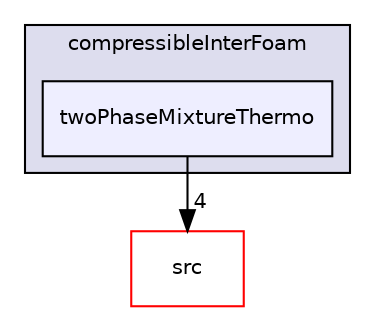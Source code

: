 digraph "applications/solvers/multiphase/compressibleInterFoam/twoPhaseMixtureThermo" {
  bgcolor=transparent;
  compound=true
  node [ fontsize="10", fontname="Helvetica"];
  edge [ labelfontsize="10", labelfontname="Helvetica"];
  subgraph clusterdir_fb05bcc430bbe51efa429e7fa7725607 {
    graph [ bgcolor="#ddddee", pencolor="black", label="compressibleInterFoam" fontname="Helvetica", fontsize="10", URL="dir_fb05bcc430bbe51efa429e7fa7725607.html"]
  dir_68db7f353b564b3fa2c0d239691ab319 [shape=box, label="twoPhaseMixtureThermo", style="filled", fillcolor="#eeeeff", pencolor="black", URL="dir_68db7f353b564b3fa2c0d239691ab319.html"];
  }
  dir_68267d1309a1af8e8297ef4c3efbcdba [shape=box label="src" color="red" URL="dir_68267d1309a1af8e8297ef4c3efbcdba.html"];
  dir_68db7f353b564b3fa2c0d239691ab319->dir_68267d1309a1af8e8297ef4c3efbcdba [headlabel="4", labeldistance=1.5 headhref="dir_000171_000499.html"];
}
